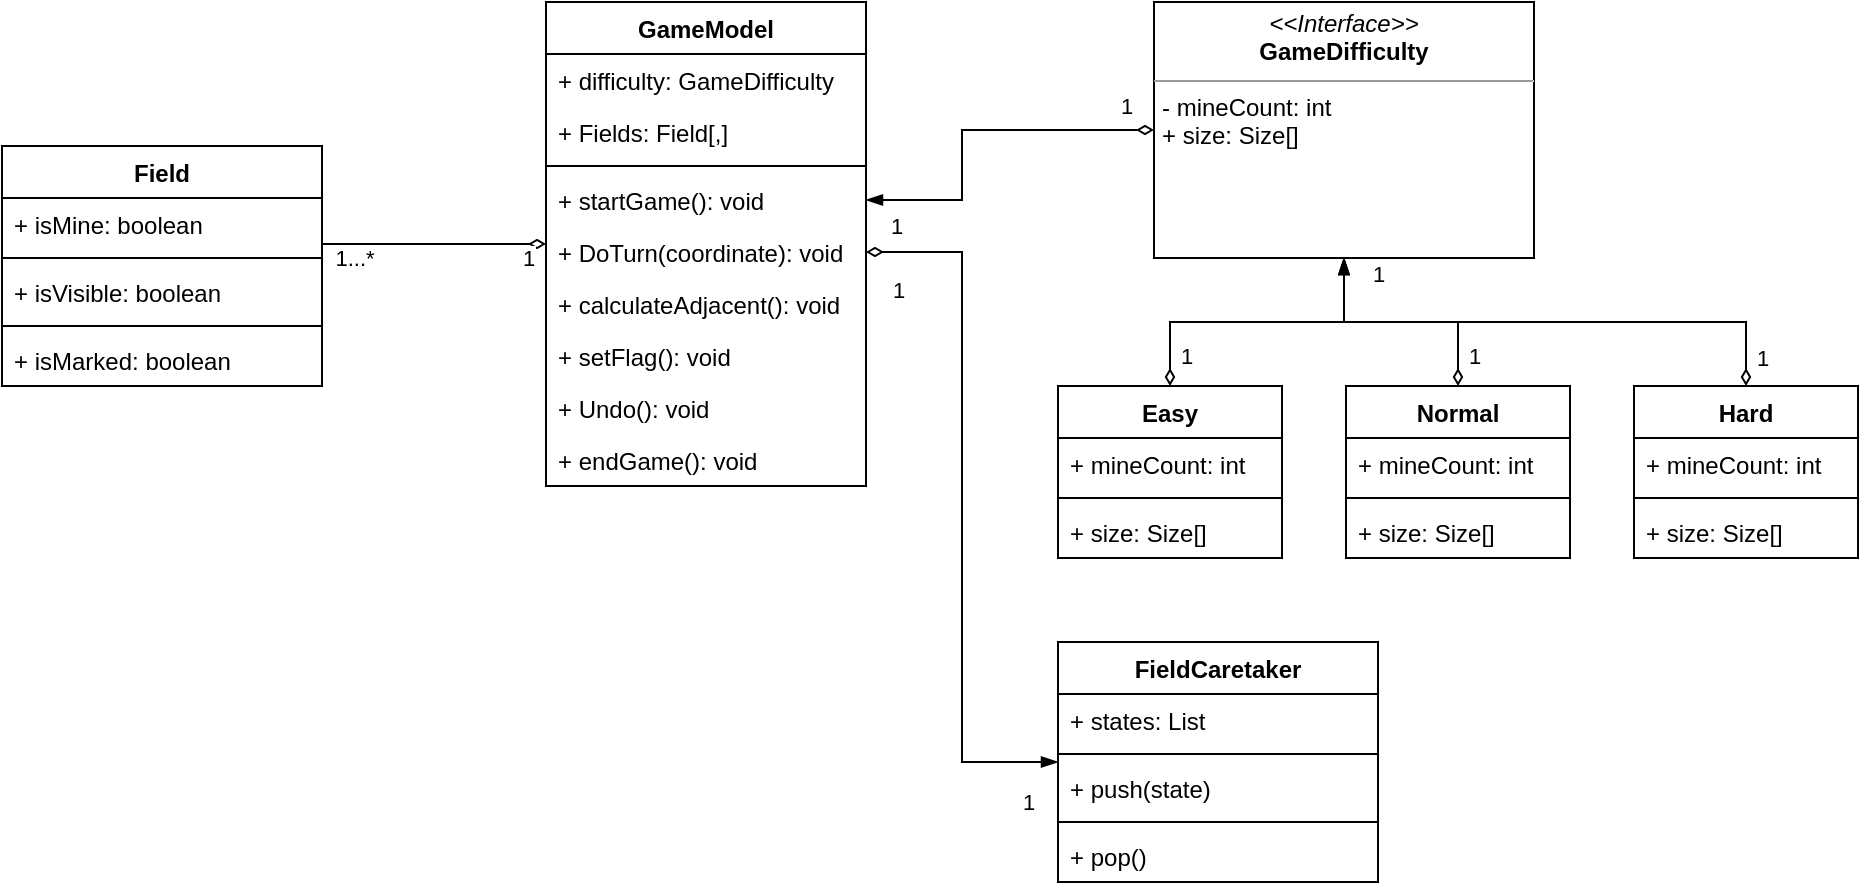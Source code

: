 <mxfile version="15.7.3" type="device"><diagram id="JfsUk_oemZlX01C6dO4X" name="Page-1"><mxGraphModel dx="716" dy="455" grid="1" gridSize="16" guides="1" tooltips="1" connect="1" arrows="1" fold="1" page="0" pageScale="1" pageWidth="850" pageHeight="1100" background="none" math="0" shadow="0"><root><mxCell id="0"/><mxCell id="1" parent="0"/><mxCell id="R171vz6g1J5Yc5VnLIIC-9" style="edgeStyle=orthogonalEdgeStyle;rounded=0;orthogonalLoop=1;jettySize=auto;html=1;endArrow=none;endFill=0;startArrow=diamondThin;startFill=0;" edge="1" parent="1" source="8G8B9c7ekDJid9c5RUVo-6" target="Wmm6rEpgX4XTVzZoCJr8-35"><mxGeometry relative="1" as="geometry"><mxPoint x="400" y="441" as="sourcePoint"/><Array as="points"><mxPoint x="336" y="441"/></Array></mxGeometry></mxCell><mxCell id="R171vz6g1J5Yc5VnLIIC-14" value="1...*" style="edgeLabel;html=1;align=center;verticalAlign=middle;resizable=0;points=[];" vertex="1" connectable="0" parent="R171vz6g1J5Yc5VnLIIC-9"><mxGeometry x="0.841" y="1" relative="1" as="geometry"><mxPoint x="7" y="6" as="offset"/></mxGeometry></mxCell><mxCell id="R171vz6g1J5Yc5VnLIIC-15" value="1" style="edgeLabel;html=1;align=center;verticalAlign=middle;resizable=0;points=[];" vertex="1" connectable="0" parent="R171vz6g1J5Yc5VnLIIC-9"><mxGeometry x="-0.843" y="-3" relative="1" as="geometry"><mxPoint y="10" as="offset"/></mxGeometry></mxCell><mxCell id="8G8B9c7ekDJid9c5RUVo-6" value="GameModel" style="swimlane;fontStyle=1;align=center;verticalAlign=top;childLayout=stackLayout;horizontal=1;startSize=26;horizontalStack=0;resizeParent=1;resizeParentMax=0;resizeLast=0;collapsible=1;marginBottom=0;" parent="1" vertex="1"><mxGeometry x="448" y="320" width="160" height="242" as="geometry"/></mxCell><mxCell id="8G8B9c7ekDJid9c5RUVo-13" value="+ difficulty: GameDifficulty" style="text;strokeColor=none;fillColor=none;align=left;verticalAlign=top;spacingLeft=4;spacingRight=4;overflow=hidden;rotatable=0;points=[[0,0.5],[1,0.5]];portConstraint=eastwest;" parent="8G8B9c7ekDJid9c5RUVo-6" vertex="1"><mxGeometry y="26" width="160" height="26" as="geometry"/></mxCell><mxCell id="R171vz6g1J5Yc5VnLIIC-10" value="+ Fields: Field[,]" style="text;strokeColor=none;fillColor=none;align=left;verticalAlign=top;spacingLeft=4;spacingRight=4;overflow=hidden;rotatable=0;points=[[0,0.5],[1,0.5]];portConstraint=eastwest;" vertex="1" parent="8G8B9c7ekDJid9c5RUVo-6"><mxGeometry y="52" width="160" height="26" as="geometry"/></mxCell><mxCell id="8G8B9c7ekDJid9c5RUVo-12" value="" style="line;strokeWidth=1;fillColor=none;align=left;verticalAlign=middle;spacingTop=-1;spacingLeft=3;spacingRight=3;rotatable=0;labelPosition=right;points=[];portConstraint=eastwest;" parent="8G8B9c7ekDJid9c5RUVo-6" vertex="1"><mxGeometry y="78" width="160" height="8" as="geometry"/></mxCell><mxCell id="8G8B9c7ekDJid9c5RUVo-7" value="+ startGame(): void " style="text;strokeColor=none;fillColor=none;align=left;verticalAlign=top;spacingLeft=4;spacingRight=4;overflow=hidden;rotatable=0;points=[[0,0.5],[1,0.5]];portConstraint=eastwest;" parent="8G8B9c7ekDJid9c5RUVo-6" vertex="1"><mxGeometry y="86" width="160" height="26" as="geometry"/></mxCell><mxCell id="Wmm6rEpgX4XTVzZoCJr8-111" value="+ DoTurn(coordinate): void" style="text;strokeColor=none;fillColor=none;align=left;verticalAlign=top;spacingLeft=4;spacingRight=4;overflow=hidden;rotatable=0;points=[[0,0.5],[1,0.5]];portConstraint=eastwest;" parent="8G8B9c7ekDJid9c5RUVo-6" vertex="1"><mxGeometry y="112" width="160" height="26" as="geometry"/></mxCell><mxCell id="R171vz6g1J5Yc5VnLIIC-13" value="+ calculateAdjacent(): void" style="text;strokeColor=none;fillColor=none;align=left;verticalAlign=top;spacingLeft=4;spacingRight=4;overflow=hidden;rotatable=0;points=[[0,0.5],[1,0.5]];portConstraint=eastwest;" vertex="1" parent="8G8B9c7ekDJid9c5RUVo-6"><mxGeometry y="138" width="160" height="26" as="geometry"/></mxCell><mxCell id="R171vz6g1J5Yc5VnLIIC-5" value="+ setFlag(): void" style="text;strokeColor=none;fillColor=none;align=left;verticalAlign=top;spacingLeft=4;spacingRight=4;overflow=hidden;rotatable=0;points=[[0,0.5],[1,0.5]];portConstraint=eastwest;" vertex="1" parent="8G8B9c7ekDJid9c5RUVo-6"><mxGeometry y="164" width="160" height="26" as="geometry"/></mxCell><mxCell id="R171vz6g1J5Yc5VnLIIC-1" value="+ Undo(): void" style="text;strokeColor=none;fillColor=none;align=left;verticalAlign=top;spacingLeft=4;spacingRight=4;overflow=hidden;rotatable=0;points=[[0,0.5],[1,0.5]];portConstraint=eastwest;" vertex="1" parent="8G8B9c7ekDJid9c5RUVo-6"><mxGeometry y="190" width="160" height="26" as="geometry"/></mxCell><mxCell id="8G8B9c7ekDJid9c5RUVo-9" value="+ endGame(): void" style="text;strokeColor=none;fillColor=none;align=left;verticalAlign=top;spacingLeft=4;spacingRight=4;overflow=hidden;rotatable=0;points=[[0,0.5],[1,0.5]];portConstraint=eastwest;" parent="8G8B9c7ekDJid9c5RUVo-6" vertex="1"><mxGeometry y="216" width="160" height="26" as="geometry"/></mxCell><mxCell id="8G8B9c7ekDJid9c5RUVo-24" style="edgeStyle=orthogonalEdgeStyle;rounded=0;orthogonalLoop=1;jettySize=auto;html=1;entryX=1;entryY=0.5;entryDx=0;entryDy=0;startArrow=diamondThin;startFill=0;endArrow=blockThin;endFill=1;" parent="1" source="8G8B9c7ekDJid9c5RUVo-22" target="8G8B9c7ekDJid9c5RUVo-7" edge="1"><mxGeometry relative="1" as="geometry"><Array as="points"><mxPoint x="656" y="384"/><mxPoint x="656" y="419"/></Array></mxGeometry></mxCell><mxCell id="R171vz6g1J5Yc5VnLIIC-16" value="1" style="edgeLabel;html=1;align=center;verticalAlign=middle;resizable=0;points=[];" vertex="1" connectable="0" parent="8G8B9c7ekDJid9c5RUVo-24"><mxGeometry x="-0.837" y="-3" relative="1" as="geometry"><mxPoint y="-9" as="offset"/></mxGeometry></mxCell><mxCell id="8G8B9c7ekDJid9c5RUVo-22" value="&lt;p style=&quot;margin: 0px ; margin-top: 4px ; text-align: center&quot;&gt;&lt;i&gt;&amp;lt;&amp;lt;Interface&amp;gt;&amp;gt;&lt;/i&gt;&lt;br&gt;&lt;b&gt;GameDifficulty&lt;/b&gt;&lt;/p&gt;&lt;hr size=&quot;1&quot;&gt;&lt;p style=&quot;margin: 0px ; margin-left: 4px&quot;&gt;&lt;span&gt;- mineCount: int&lt;/span&gt;&lt;br&gt;&lt;/p&gt;&lt;p style=&quot;margin: 0px ; margin-left: 4px&quot;&gt;+ size: Size[]&lt;/p&gt;&lt;p style=&quot;margin: 0px ; margin-left: 4px&quot;&gt;&lt;br&gt;&lt;/p&gt;&lt;p style=&quot;margin: 0px ; margin-left: 4px&quot;&gt;&lt;br&gt;&lt;/p&gt;" style="verticalAlign=top;align=left;overflow=fill;fontSize=12;fontFamily=Helvetica;html=1;" parent="1" vertex="1"><mxGeometry x="752" y="320" width="190" height="128" as="geometry"/></mxCell><mxCell id="8G8B9c7ekDJid9c5RUVo-45" style="edgeStyle=orthogonalEdgeStyle;rounded=0;orthogonalLoop=1;jettySize=auto;html=1;exitX=0.5;exitY=0;exitDx=0;exitDy=0;entryX=0.5;entryY=1;entryDx=0;entryDy=0;endArrow=blockThin;endFill=1;startArrow=diamondThin;startFill=0;" parent="1" source="8G8B9c7ekDJid9c5RUVo-33" target="8G8B9c7ekDJid9c5RUVo-22" edge="1"><mxGeometry relative="1" as="geometry"><Array as="points"><mxPoint x="760" y="480"/><mxPoint x="847" y="480"/></Array></mxGeometry></mxCell><mxCell id="R171vz6g1J5Yc5VnLIIC-18" value="1" style="edgeLabel;html=1;align=center;verticalAlign=middle;resizable=0;points=[];" vertex="1" connectable="0" parent="8G8B9c7ekDJid9c5RUVo-45"><mxGeometry x="-0.881" relative="1" as="geometry"><mxPoint x="8" y="-6" as="offset"/></mxGeometry></mxCell><mxCell id="8G8B9c7ekDJid9c5RUVo-33" value="Easy" style="swimlane;fontStyle=1;align=center;verticalAlign=top;childLayout=stackLayout;horizontal=1;startSize=26;horizontalStack=0;resizeParent=1;resizeParentMax=0;resizeLast=0;collapsible=1;marginBottom=0;" parent="1" vertex="1"><mxGeometry x="704" y="512" width="112" height="86" as="geometry"><mxRectangle x="656" y="512" width="64" height="26" as="alternateBounds"/></mxGeometry></mxCell><mxCell id="Wmm6rEpgX4XTVzZoCJr8-55" value="+ mineCount: int" style="text;strokeColor=none;fillColor=none;align=left;verticalAlign=top;spacingLeft=4;spacingRight=4;overflow=hidden;rotatable=0;points=[[0,0.5],[1,0.5]];portConstraint=eastwest;" parent="8G8B9c7ekDJid9c5RUVo-33" vertex="1"><mxGeometry y="26" width="112" height="26" as="geometry"/></mxCell><mxCell id="Wmm6rEpgX4XTVzZoCJr8-77" value="" style="line;strokeWidth=1;fillColor=none;align=left;verticalAlign=middle;spacingTop=-1;spacingLeft=3;spacingRight=3;rotatable=0;labelPosition=right;points=[];portConstraint=eastwest;" parent="8G8B9c7ekDJid9c5RUVo-33" vertex="1"><mxGeometry y="52" width="112" height="8" as="geometry"/></mxCell><mxCell id="Wmm6rEpgX4XTVzZoCJr8-61" value="+ size: Size[]" style="text;strokeColor=none;fillColor=none;align=left;verticalAlign=top;spacingLeft=4;spacingRight=4;overflow=hidden;rotatable=0;points=[[0,0.5],[1,0.5]];portConstraint=eastwest;" parent="8G8B9c7ekDJid9c5RUVo-33" vertex="1"><mxGeometry y="60" width="112" height="26" as="geometry"/></mxCell><mxCell id="8G8B9c7ekDJid9c5RUVo-46" style="edgeStyle=orthogonalEdgeStyle;rounded=0;orthogonalLoop=1;jettySize=auto;html=1;exitX=0.5;exitY=0;exitDx=0;exitDy=0;entryX=0.5;entryY=1;entryDx=0;entryDy=0;startArrow=diamondThin;startFill=0;endArrow=blockThin;endFill=1;" parent="1" source="8G8B9c7ekDJid9c5RUVo-41" target="8G8B9c7ekDJid9c5RUVo-22" edge="1"><mxGeometry relative="1" as="geometry"><mxPoint x="848" y="464" as="targetPoint"/><Array as="points"><mxPoint x="904" y="480"/><mxPoint x="847" y="480"/></Array></mxGeometry></mxCell><mxCell id="R171vz6g1J5Yc5VnLIIC-19" value="1" style="edgeLabel;html=1;align=center;verticalAlign=middle;resizable=0;points=[];" vertex="1" connectable="0" parent="8G8B9c7ekDJid9c5RUVo-46"><mxGeometry x="-0.817" y="1" relative="1" as="geometry"><mxPoint x="9" y="-4" as="offset"/></mxGeometry></mxCell><mxCell id="8G8B9c7ekDJid9c5RUVo-41" value="Normal" style="swimlane;fontStyle=1;align=center;verticalAlign=top;childLayout=stackLayout;horizontal=1;startSize=26;horizontalStack=0;resizeParent=1;resizeParentMax=0;resizeLast=0;collapsible=1;marginBottom=0;" parent="1" vertex="1"><mxGeometry x="848" y="512" width="112" height="86" as="geometry"/></mxCell><mxCell id="Wmm6rEpgX4XTVzZoCJr8-57" value="+ mineCount: int" style="text;strokeColor=none;fillColor=none;align=left;verticalAlign=top;spacingLeft=4;spacingRight=4;overflow=hidden;rotatable=0;points=[[0,0.5],[1,0.5]];portConstraint=eastwest;" parent="8G8B9c7ekDJid9c5RUVo-41" vertex="1"><mxGeometry y="26" width="112" height="26" as="geometry"/></mxCell><mxCell id="Wmm6rEpgX4XTVzZoCJr8-76" value="" style="line;strokeWidth=1;fillColor=none;align=left;verticalAlign=middle;spacingTop=-1;spacingLeft=3;spacingRight=3;rotatable=0;labelPosition=right;points=[];portConstraint=eastwest;" parent="8G8B9c7ekDJid9c5RUVo-41" vertex="1"><mxGeometry y="52" width="112" height="8" as="geometry"/></mxCell><mxCell id="Wmm6rEpgX4XTVzZoCJr8-74" value="+ size: Size[]" style="text;strokeColor=none;fillColor=none;align=left;verticalAlign=top;spacingLeft=4;spacingRight=4;overflow=hidden;rotatable=0;points=[[0,0.5],[1,0.5]];portConstraint=eastwest;" parent="8G8B9c7ekDJid9c5RUVo-41" vertex="1"><mxGeometry y="60" width="112" height="26" as="geometry"/></mxCell><mxCell id="8G8B9c7ekDJid9c5RUVo-47" style="edgeStyle=orthogonalEdgeStyle;rounded=0;orthogonalLoop=1;jettySize=auto;html=1;entryX=0.5;entryY=1;entryDx=0;entryDy=0;exitX=0.5;exitY=0;exitDx=0;exitDy=0;startArrow=diamondThin;startFill=0;endArrow=blockThin;endFill=1;" parent="1" source="8G8B9c7ekDJid9c5RUVo-43" target="8G8B9c7ekDJid9c5RUVo-22" edge="1"><mxGeometry relative="1" as="geometry"><Array as="points"><mxPoint x="1048" y="480"/><mxPoint x="847" y="480"/></Array><mxPoint x="1088" y="448" as="sourcePoint"/></mxGeometry></mxCell><mxCell id="R171vz6g1J5Yc5VnLIIC-20" value="1" style="edgeLabel;html=1;align=center;verticalAlign=middle;resizable=0;points=[];" vertex="1" connectable="0" parent="8G8B9c7ekDJid9c5RUVo-47"><mxGeometry x="-0.913" y="-1" relative="1" as="geometry"><mxPoint x="7" y="-3" as="offset"/></mxGeometry></mxCell><mxCell id="R171vz6g1J5Yc5VnLIIC-21" value="1" style="edgeLabel;html=1;align=center;verticalAlign=middle;resizable=0;points=[];" vertex="1" connectable="0" parent="8G8B9c7ekDJid9c5RUVo-47"><mxGeometry x="0.941" relative="1" as="geometry"><mxPoint x="17" as="offset"/></mxGeometry></mxCell><mxCell id="8G8B9c7ekDJid9c5RUVo-43" value="Hard" style="swimlane;fontStyle=1;align=center;verticalAlign=top;childLayout=stackLayout;horizontal=1;startSize=26;horizontalStack=0;resizeParent=1;resizeParentMax=0;resizeLast=0;collapsible=1;marginBottom=0;" parent="1" vertex="1"><mxGeometry x="992" y="512" width="112" height="86" as="geometry"/></mxCell><mxCell id="Wmm6rEpgX4XTVzZoCJr8-58" value="+ mineCount: int" style="text;strokeColor=none;fillColor=none;align=left;verticalAlign=top;spacingLeft=4;spacingRight=4;overflow=hidden;rotatable=0;points=[[0,0.5],[1,0.5]];portConstraint=eastwest;" parent="8G8B9c7ekDJid9c5RUVo-43" vertex="1"><mxGeometry y="26" width="112" height="26" as="geometry"/></mxCell><mxCell id="Wmm6rEpgX4XTVzZoCJr8-79" value="" style="line;strokeWidth=1;fillColor=none;align=left;verticalAlign=middle;spacingTop=-1;spacingLeft=3;spacingRight=3;rotatable=0;labelPosition=right;points=[];portConstraint=eastwest;" parent="8G8B9c7ekDJid9c5RUVo-43" vertex="1"><mxGeometry y="52" width="112" height="8" as="geometry"/></mxCell><mxCell id="Wmm6rEpgX4XTVzZoCJr8-78" value="+ size: Size[]" style="text;strokeColor=none;fillColor=none;align=left;verticalAlign=top;spacingLeft=4;spacingRight=4;overflow=hidden;rotatable=0;points=[[0,0.5],[1,0.5]];portConstraint=eastwest;" parent="8G8B9c7ekDJid9c5RUVo-43" vertex="1"><mxGeometry y="60" width="112" height="26" as="geometry"/></mxCell><mxCell id="Wmm6rEpgX4XTVzZoCJr8-2" value="FieldCaretaker" style="swimlane;fontStyle=1;align=center;verticalAlign=top;childLayout=stackLayout;horizontal=1;startSize=26;horizontalStack=0;resizeParent=1;resizeParentMax=0;resizeLast=0;collapsible=1;marginBottom=0;" parent="1" vertex="1"><mxGeometry x="704" y="640" width="160" height="120" as="geometry"/></mxCell><mxCell id="Wmm6rEpgX4XTVzZoCJr8-3" value="+ states: List" style="text;strokeColor=none;fillColor=none;align=left;verticalAlign=top;spacingLeft=4;spacingRight=4;overflow=hidden;rotatable=0;points=[[0,0.5],[1,0.5]];portConstraint=eastwest;" parent="Wmm6rEpgX4XTVzZoCJr8-2" vertex="1"><mxGeometry y="26" width="160" height="26" as="geometry"/></mxCell><mxCell id="Wmm6rEpgX4XTVzZoCJr8-4" value="" style="line;strokeWidth=1;fillColor=none;align=left;verticalAlign=middle;spacingTop=-1;spacingLeft=3;spacingRight=3;rotatable=0;labelPosition=right;points=[];portConstraint=eastwest;" parent="Wmm6rEpgX4XTVzZoCJr8-2" vertex="1"><mxGeometry y="52" width="160" height="8" as="geometry"/></mxCell><mxCell id="Wmm6rEpgX4XTVzZoCJr8-5" value="+ push(state)" style="text;strokeColor=none;fillColor=none;align=left;verticalAlign=top;spacingLeft=4;spacingRight=4;overflow=hidden;rotatable=0;points=[[0,0.5],[1,0.5]];portConstraint=eastwest;" parent="Wmm6rEpgX4XTVzZoCJr8-2" vertex="1"><mxGeometry y="60" width="160" height="26" as="geometry"/></mxCell><mxCell id="Wmm6rEpgX4XTVzZoCJr8-10" value="" style="line;strokeWidth=1;fillColor=none;align=left;verticalAlign=middle;spacingTop=-1;spacingLeft=3;spacingRight=3;rotatable=0;labelPosition=right;points=[];portConstraint=eastwest;" parent="Wmm6rEpgX4XTVzZoCJr8-2" vertex="1"><mxGeometry y="86" width="160" height="8" as="geometry"/></mxCell><mxCell id="Wmm6rEpgX4XTVzZoCJr8-11" value="+ pop()" style="text;strokeColor=none;fillColor=none;align=left;verticalAlign=top;spacingLeft=4;spacingRight=4;overflow=hidden;rotatable=0;points=[[0,0.5],[1,0.5]];portConstraint=eastwest;" parent="Wmm6rEpgX4XTVzZoCJr8-2" vertex="1"><mxGeometry y="94" width="160" height="26" as="geometry"/></mxCell><mxCell id="Wmm6rEpgX4XTVzZoCJr8-35" value="Field" style="swimlane;fontStyle=1;align=center;verticalAlign=top;childLayout=stackLayout;horizontal=1;startSize=26;horizontalStack=0;resizeParent=1;resizeParentMax=0;resizeLast=0;collapsible=1;marginBottom=0;" parent="1" vertex="1"><mxGeometry x="176" y="392" width="160" height="120" as="geometry"/></mxCell><mxCell id="Wmm6rEpgX4XTVzZoCJr8-38" value="+ isMine: boolean" style="text;strokeColor=none;fillColor=none;align=left;verticalAlign=top;spacingLeft=4;spacingRight=4;overflow=hidden;rotatable=0;points=[[0,0.5],[1,0.5]];portConstraint=eastwest;" parent="Wmm6rEpgX4XTVzZoCJr8-35" vertex="1"><mxGeometry y="26" width="160" height="26" as="geometry"/></mxCell><mxCell id="Wmm6rEpgX4XTVzZoCJr8-39" value="" style="line;strokeWidth=1;fillColor=none;align=left;verticalAlign=middle;spacingTop=-1;spacingLeft=3;spacingRight=3;rotatable=0;labelPosition=right;points=[];portConstraint=eastwest;" parent="Wmm6rEpgX4XTVzZoCJr8-35" vertex="1"><mxGeometry y="52" width="160" height="8" as="geometry"/></mxCell><mxCell id="Wmm6rEpgX4XTVzZoCJr8-40" value="+ isVisible: boolean" style="text;strokeColor=none;fillColor=none;align=left;verticalAlign=top;spacingLeft=4;spacingRight=4;overflow=hidden;rotatable=0;points=[[0,0.5],[1,0.5]];portConstraint=eastwest;" parent="Wmm6rEpgX4XTVzZoCJr8-35" vertex="1"><mxGeometry y="60" width="160" height="26" as="geometry"/></mxCell><mxCell id="Wmm6rEpgX4XTVzZoCJr8-41" value="" style="line;strokeWidth=1;fillColor=none;align=left;verticalAlign=middle;spacingTop=-1;spacingLeft=3;spacingRight=3;rotatable=0;labelPosition=right;points=[];portConstraint=eastwest;" parent="Wmm6rEpgX4XTVzZoCJr8-35" vertex="1"><mxGeometry y="86" width="160" height="8" as="geometry"/></mxCell><mxCell id="Wmm6rEpgX4XTVzZoCJr8-42" value="+ isMarked: boolean" style="text;strokeColor=none;fillColor=none;align=left;verticalAlign=top;spacingLeft=4;spacingRight=4;overflow=hidden;rotatable=0;points=[[0,0.5],[1,0.5]];portConstraint=eastwest;" parent="Wmm6rEpgX4XTVzZoCJr8-35" vertex="1"><mxGeometry y="94" width="160" height="26" as="geometry"/></mxCell><mxCell id="R171vz6g1J5Yc5VnLIIC-11" style="edgeStyle=orthogonalEdgeStyle;rounded=0;orthogonalLoop=1;jettySize=auto;html=1;exitX=1;exitY=0.5;exitDx=0;exitDy=0;startArrow=diamondThin;startFill=0;endArrow=blockThin;endFill=1;" edge="1" parent="1" source="Wmm6rEpgX4XTVzZoCJr8-111" target="Wmm6rEpgX4XTVzZoCJr8-2"><mxGeometry relative="1" as="geometry"><Array as="points"><mxPoint x="656" y="445"/><mxPoint x="656" y="700"/></Array></mxGeometry></mxCell><mxCell id="R171vz6g1J5Yc5VnLIIC-17" value="1" style="edgeLabel;html=1;align=center;verticalAlign=middle;resizable=0;points=[];" vertex="1" connectable="0" parent="R171vz6g1J5Yc5VnLIIC-11"><mxGeometry x="-0.953" y="4" relative="1" as="geometry"><mxPoint x="7" y="-9" as="offset"/></mxGeometry></mxCell><mxCell id="R171vz6g1J5Yc5VnLIIC-22" value="1" style="edgeLabel;html=1;align=center;verticalAlign=middle;resizable=0;points=[];" vertex="1" connectable="0" parent="R171vz6g1J5Yc5VnLIIC-11"><mxGeometry x="-0.91" y="-2" relative="1" as="geometry"><mxPoint y="17" as="offset"/></mxGeometry></mxCell><mxCell id="R171vz6g1J5Yc5VnLIIC-23" value="1" style="edgeLabel;html=1;align=center;verticalAlign=middle;resizable=0;points=[];" vertex="1" connectable="0" parent="R171vz6g1J5Yc5VnLIIC-11"><mxGeometry x="0.922" y="-1" relative="1" as="geometry"><mxPoint x="-2" y="19" as="offset"/></mxGeometry></mxCell></root></mxGraphModel></diagram></mxfile>